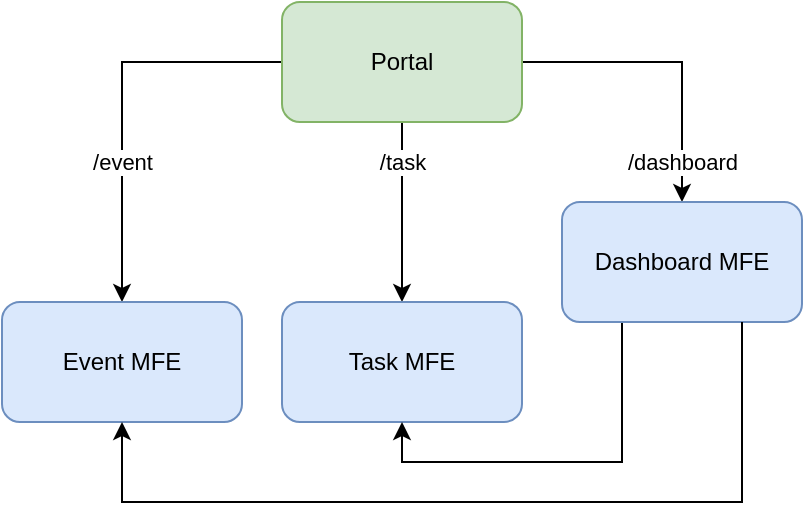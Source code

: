 <mxfile version="20.2.8" type="device"><diagram id="sGpyLo7mxXwXhGaNqe-Q" name="Page-1"><mxGraphModel dx="577" dy="336" grid="1" gridSize="10" guides="1" tooltips="1" connect="1" arrows="1" fold="1" page="1" pageScale="1" pageWidth="827" pageHeight="1169" math="0" shadow="0"><root><mxCell id="0"/><mxCell id="1" parent="0"/><mxCell id="OJFEWenp-76SPOzlCEpp-5" value="/task" style="edgeStyle=orthogonalEdgeStyle;rounded=0;orthogonalLoop=1;jettySize=auto;html=1;" edge="1" parent="1" source="OJFEWenp-76SPOzlCEpp-1" target="OJFEWenp-76SPOzlCEpp-2"><mxGeometry x="-0.556" relative="1" as="geometry"><mxPoint as="offset"/></mxGeometry></mxCell><mxCell id="OJFEWenp-76SPOzlCEpp-7" value="/event" style="edgeStyle=orthogonalEdgeStyle;rounded=0;orthogonalLoop=1;jettySize=auto;html=1;entryX=0.5;entryY=0;entryDx=0;entryDy=0;" edge="1" parent="1" source="OJFEWenp-76SPOzlCEpp-1" target="OJFEWenp-76SPOzlCEpp-3"><mxGeometry x="0.3" relative="1" as="geometry"><mxPoint as="offset"/></mxGeometry></mxCell><mxCell id="OJFEWenp-76SPOzlCEpp-9" value="/dashboard" style="edgeStyle=orthogonalEdgeStyle;rounded=0;orthogonalLoop=1;jettySize=auto;html=1;entryX=0.5;entryY=0;entryDx=0;entryDy=0;" edge="1" parent="1" source="OJFEWenp-76SPOzlCEpp-1" target="OJFEWenp-76SPOzlCEpp-4"><mxGeometry x="0.733" relative="1" as="geometry"><mxPoint x="430" y="150" as="targetPoint"/><mxPoint as="offset"/></mxGeometry></mxCell><mxCell id="OJFEWenp-76SPOzlCEpp-1" value="Portal" style="rounded=1;whiteSpace=wrap;html=1;fillColor=#d5e8d4;strokeColor=#82b366;" vertex="1" parent="1"><mxGeometry x="230" y="120" width="120" height="60" as="geometry"/></mxCell><mxCell id="OJFEWenp-76SPOzlCEpp-2" value="Task MFE" style="rounded=1;whiteSpace=wrap;html=1;fillColor=#dae8fc;strokeColor=#6c8ebf;" vertex="1" parent="1"><mxGeometry x="230" y="270" width="120" height="60" as="geometry"/></mxCell><mxCell id="OJFEWenp-76SPOzlCEpp-3" value="Event MFE" style="rounded=1;whiteSpace=wrap;html=1;fillColor=#dae8fc;strokeColor=#6c8ebf;" vertex="1" parent="1"><mxGeometry x="90" y="270" width="120" height="60" as="geometry"/></mxCell><mxCell id="OJFEWenp-76SPOzlCEpp-15" value="" style="edgeStyle=orthogonalEdgeStyle;rounded=0;orthogonalLoop=1;jettySize=auto;html=1;entryX=0.5;entryY=1;entryDx=0;entryDy=0;exitX=0.25;exitY=1;exitDx=0;exitDy=0;" edge="1" parent="1" source="OJFEWenp-76SPOzlCEpp-4" target="OJFEWenp-76SPOzlCEpp-2"><mxGeometry relative="1" as="geometry"><mxPoint x="430" y="360" as="targetPoint"/></mxGeometry></mxCell><mxCell id="OJFEWenp-76SPOzlCEpp-4" value="Dashboard MFE" style="rounded=1;whiteSpace=wrap;html=1;fillColor=#dae8fc;strokeColor=#6c8ebf;" vertex="1" parent="1"><mxGeometry x="370" y="220" width="120" height="60" as="geometry"/></mxCell><mxCell id="OJFEWenp-76SPOzlCEpp-16" value="" style="edgeStyle=orthogonalEdgeStyle;rounded=0;orthogonalLoop=1;jettySize=auto;html=1;entryX=0.5;entryY=1;entryDx=0;entryDy=0;exitX=0.75;exitY=1;exitDx=0;exitDy=0;" edge="1" parent="1" source="OJFEWenp-76SPOzlCEpp-4" target="OJFEWenp-76SPOzlCEpp-3"><mxGeometry relative="1" as="geometry"><mxPoint x="410" y="290" as="sourcePoint"/><mxPoint x="300" y="340" as="targetPoint"/><Array as="points"><mxPoint x="460" y="370"/><mxPoint x="150" y="370"/></Array></mxGeometry></mxCell></root></mxGraphModel></diagram></mxfile>